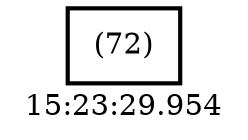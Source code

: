 digraph  g{ graph[label = "15:23:29.954"]
node [shape=rectangle, color=black, fontcolor=black, style=bold] edge [color=black] 0 [label="(72)"] ; 
}

